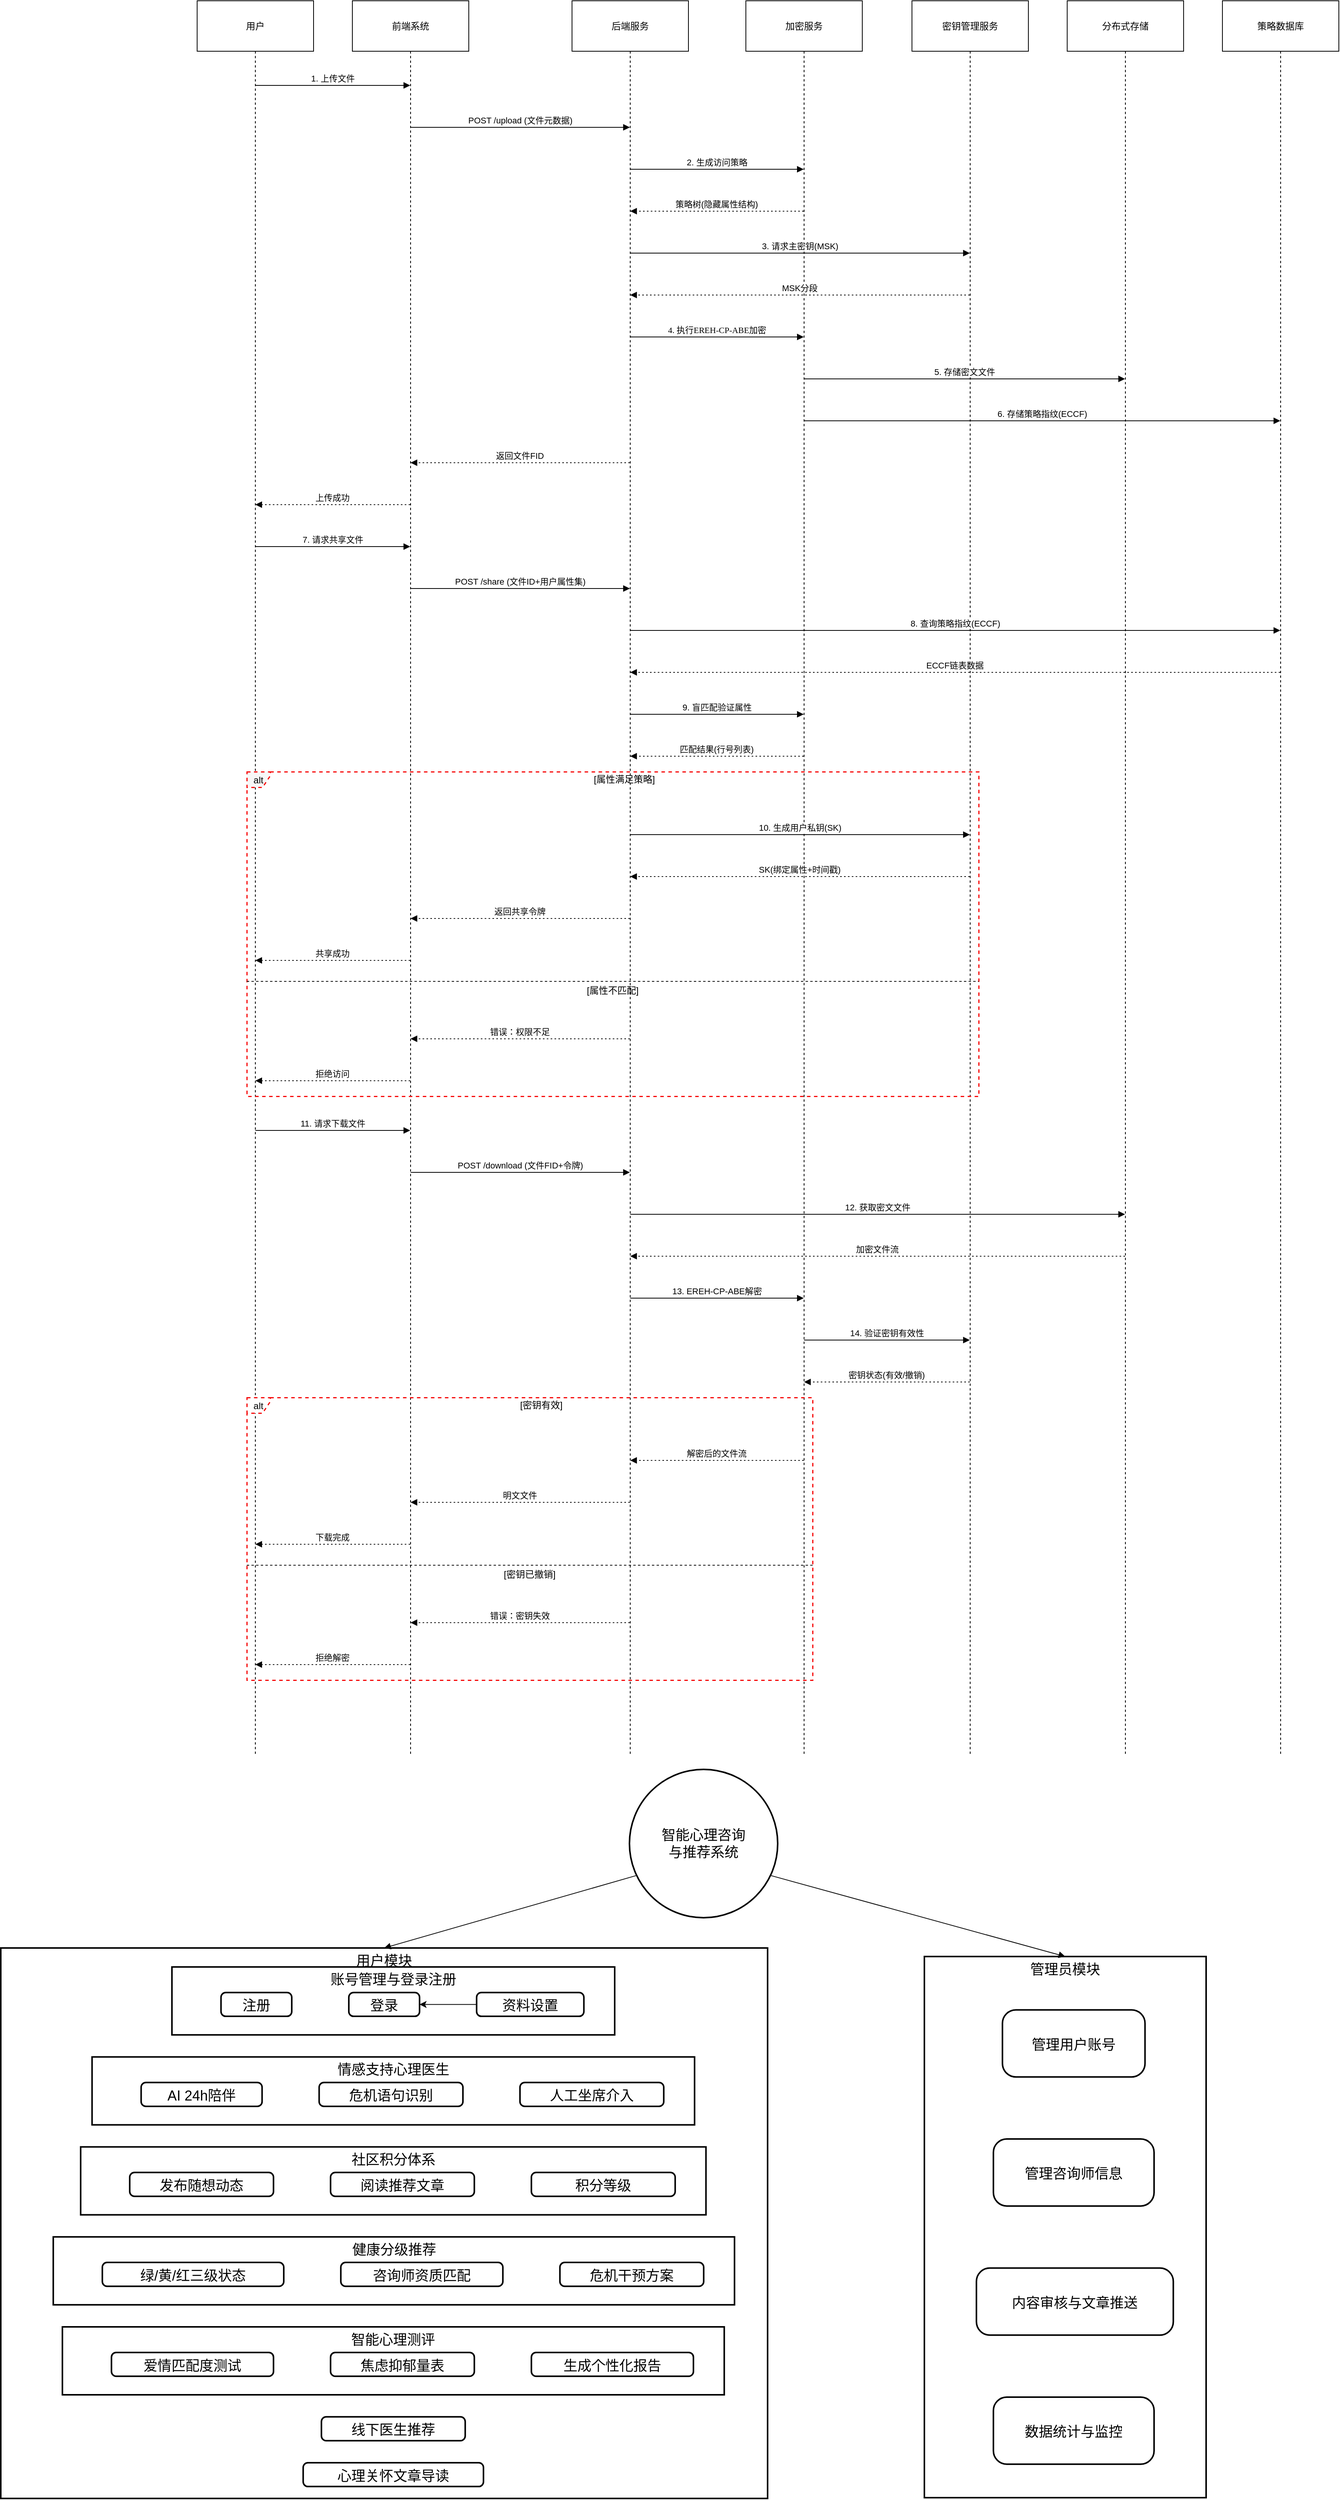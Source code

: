 <mxfile version="26.0.16">
  <diagram name="第 1 页" id="Wt3kxzSfhSOkOqK8eLt5">
    <mxGraphModel dx="3168" dy="1560" grid="0" gridSize="10" guides="1" tooltips="1" connect="1" arrows="1" fold="1" page="0" pageScale="1" pageWidth="827" pageHeight="1169" math="0" shadow="0">
      <root>
        <mxCell id="0" />
        <mxCell id="1" parent="0" />
        <mxCell id="6-oKIPQmINuv19Zhggfu-2" value="用户" style="shape=umlLifeline;perimeter=lifelinePerimeter;whiteSpace=wrap;container=1;dropTarget=0;collapsible=0;recursiveResize=0;outlineConnect=0;portConstraint=eastwest;newEdgeStyle={&quot;edgeStyle&quot;:&quot;elbowEdgeStyle&quot;,&quot;elbow&quot;:&quot;vertical&quot;,&quot;curved&quot;:0,&quot;rounded&quot;:0};size=65;" parent="1" vertex="1">
          <mxGeometry x="20" y="20" width="150" height="2258" as="geometry" />
        </mxCell>
        <mxCell id="6-oKIPQmINuv19Zhggfu-3" value="前端系统" style="shape=umlLifeline;perimeter=lifelinePerimeter;whiteSpace=wrap;container=1;dropTarget=0;collapsible=0;recursiveResize=0;outlineConnect=0;portConstraint=eastwest;newEdgeStyle={&quot;edgeStyle&quot;:&quot;elbowEdgeStyle&quot;,&quot;elbow&quot;:&quot;vertical&quot;,&quot;curved&quot;:0,&quot;rounded&quot;:0};size=65;" parent="1" vertex="1">
          <mxGeometry x="220" y="20" width="150" height="2258" as="geometry" />
        </mxCell>
        <mxCell id="6-oKIPQmINuv19Zhggfu-4" value="后端服务" style="shape=umlLifeline;perimeter=lifelinePerimeter;whiteSpace=wrap;container=1;dropTarget=0;collapsible=0;recursiveResize=0;outlineConnect=0;portConstraint=eastwest;newEdgeStyle={&quot;edgeStyle&quot;:&quot;elbowEdgeStyle&quot;,&quot;elbow&quot;:&quot;vertical&quot;,&quot;curved&quot;:0,&quot;rounded&quot;:0};size=65;" parent="1" vertex="1">
          <mxGeometry x="503" y="20" width="150" height="2258" as="geometry" />
        </mxCell>
        <mxCell id="6-oKIPQmINuv19Zhggfu-5" value="加密服务" style="shape=umlLifeline;perimeter=lifelinePerimeter;whiteSpace=wrap;container=1;dropTarget=0;collapsible=0;recursiveResize=0;outlineConnect=0;portConstraint=eastwest;newEdgeStyle={&quot;edgeStyle&quot;:&quot;elbowEdgeStyle&quot;,&quot;elbow&quot;:&quot;vertical&quot;,&quot;curved&quot;:0,&quot;rounded&quot;:0};size=65;" parent="1" vertex="1">
          <mxGeometry x="727" y="20" width="150" height="2258" as="geometry" />
        </mxCell>
        <mxCell id="6-oKIPQmINuv19Zhggfu-6" value="密钥管理服务" style="shape=umlLifeline;perimeter=lifelinePerimeter;whiteSpace=wrap;container=1;dropTarget=0;collapsible=0;recursiveResize=0;outlineConnect=0;portConstraint=eastwest;newEdgeStyle={&quot;edgeStyle&quot;:&quot;elbowEdgeStyle&quot;,&quot;elbow&quot;:&quot;vertical&quot;,&quot;curved&quot;:0,&quot;rounded&quot;:0};size=65;" parent="1" vertex="1">
          <mxGeometry x="941" y="20" width="150" height="2258" as="geometry" />
        </mxCell>
        <mxCell id="6-oKIPQmINuv19Zhggfu-7" value="分布式存储" style="shape=umlLifeline;perimeter=lifelinePerimeter;whiteSpace=wrap;container=1;dropTarget=0;collapsible=0;recursiveResize=0;outlineConnect=0;portConstraint=eastwest;newEdgeStyle={&quot;edgeStyle&quot;:&quot;elbowEdgeStyle&quot;,&quot;elbow&quot;:&quot;vertical&quot;,&quot;curved&quot;:0,&quot;rounded&quot;:0};size=65;" parent="1" vertex="1">
          <mxGeometry x="1141" y="20" width="150" height="2258" as="geometry" />
        </mxCell>
        <mxCell id="6-oKIPQmINuv19Zhggfu-8" value="策略数据库" style="shape=umlLifeline;perimeter=lifelinePerimeter;whiteSpace=wrap;container=1;dropTarget=0;collapsible=0;recursiveResize=0;outlineConnect=0;portConstraint=eastwest;newEdgeStyle={&quot;edgeStyle&quot;:&quot;elbowEdgeStyle&quot;,&quot;elbow&quot;:&quot;vertical&quot;,&quot;curved&quot;:0,&quot;rounded&quot;:0};size=65;" parent="1" vertex="1">
          <mxGeometry x="1341" y="20" width="150" height="2258" as="geometry" />
        </mxCell>
        <mxCell id="6-oKIPQmINuv19Zhggfu-9" value="alt" style="shape=umlFrame;dashed=1;pointerEvents=0;dropTarget=0;height=20;width=30;fillColor=light-dark(#f7f7f7, #ededed);strokeColor=light-dark(#f70808, #ededed);strokeWidth=1.5;" parent="1" vertex="1">
          <mxGeometry x="84" y="1013" width="943" height="418" as="geometry" />
        </mxCell>
        <mxCell id="6-oKIPQmINuv19Zhggfu-10" value="[属性满足策略]" style="text;align=center;verticalAlign=middle;whiteSpace=wrap;" parent="6-oKIPQmINuv19Zhggfu-9" vertex="1">
          <mxGeometry x="30" width="913" height="20" as="geometry" />
        </mxCell>
        <mxCell id="6-oKIPQmINuv19Zhggfu-11" value="[属性不匹配]" style="shape=line;dashed=1;whiteSpace=wrap;verticalAlign=top;labelPosition=center;verticalLabelPosition=middle;align=center;" parent="6-oKIPQmINuv19Zhggfu-9" vertex="1">
          <mxGeometry y="268" width="943" height="4" as="geometry" />
        </mxCell>
        <mxCell id="6-oKIPQmINuv19Zhggfu-12" value="alt" style="shape=umlFrame;dashed=1;pointerEvents=0;dropTarget=0;height=20;width=30;strokeColor=light-dark(#f50505, #ededed);strokeWidth=1.5;" parent="1" vertex="1">
          <mxGeometry x="84" y="1819" width="729" height="364" as="geometry" />
        </mxCell>
        <mxCell id="6-oKIPQmINuv19Zhggfu-13" value="[密钥有效]" style="text;align=center;verticalAlign=middle;whiteSpace=wrap;" parent="6-oKIPQmINuv19Zhggfu-12" vertex="1">
          <mxGeometry x="30" width="699" height="20" as="geometry" />
        </mxCell>
        <mxCell id="6-oKIPQmINuv19Zhggfu-14" value="[密钥已撤销]" style="shape=line;dashed=1;whiteSpace=wrap;verticalAlign=top;labelPosition=center;verticalLabelPosition=middle;align=center;" parent="6-oKIPQmINuv19Zhggfu-12" vertex="1">
          <mxGeometry y="214" width="729" height="4" as="geometry" />
        </mxCell>
        <mxCell id="6-oKIPQmINuv19Zhggfu-15" value="1. 上传文件" style="verticalAlign=bottom;edgeStyle=elbowEdgeStyle;elbow=vertical;curved=0;rounded=0;endArrow=block;" parent="1" source="6-oKIPQmINuv19Zhggfu-2" target="6-oKIPQmINuv19Zhggfu-3" edge="1">
          <mxGeometry relative="1" as="geometry">
            <Array as="points">
              <mxPoint x="204" y="129" />
            </Array>
          </mxGeometry>
        </mxCell>
        <mxCell id="6-oKIPQmINuv19Zhggfu-16" value="POST /upload (文件元数据)" style="verticalAlign=bottom;edgeStyle=elbowEdgeStyle;elbow=vertical;curved=0;rounded=0;endArrow=block;" parent="1" source="6-oKIPQmINuv19Zhggfu-3" target="6-oKIPQmINuv19Zhggfu-4" edge="1">
          <mxGeometry relative="1" as="geometry">
            <Array as="points">
              <mxPoint x="445" y="183" />
            </Array>
          </mxGeometry>
        </mxCell>
        <mxCell id="6-oKIPQmINuv19Zhggfu-17" value="2. 生成访问策略" style="verticalAlign=bottom;edgeStyle=elbowEdgeStyle;elbow=vertical;curved=0;rounded=0;endArrow=block;" parent="1" source="6-oKIPQmINuv19Zhggfu-4" target="6-oKIPQmINuv19Zhggfu-5" edge="1">
          <mxGeometry relative="1" as="geometry">
            <Array as="points">
              <mxPoint x="699" y="237" />
            </Array>
          </mxGeometry>
        </mxCell>
        <mxCell id="6-oKIPQmINuv19Zhggfu-18" value="策略树(隐藏属性结构)" style="verticalAlign=bottom;edgeStyle=elbowEdgeStyle;elbow=vertical;curved=0;rounded=0;dashed=1;dashPattern=2 3;endArrow=block;" parent="1" source="6-oKIPQmINuv19Zhggfu-5" target="6-oKIPQmINuv19Zhggfu-4" edge="1">
          <mxGeometry relative="1" as="geometry">
            <Array as="points">
              <mxPoint x="702" y="291" />
            </Array>
          </mxGeometry>
        </mxCell>
        <mxCell id="6-oKIPQmINuv19Zhggfu-19" value="3. 请求主密钥(MSK)" style="verticalAlign=bottom;edgeStyle=elbowEdgeStyle;elbow=vertical;curved=0;rounded=0;endArrow=block;" parent="1" source="6-oKIPQmINuv19Zhggfu-4" target="6-oKIPQmINuv19Zhggfu-6" edge="1">
          <mxGeometry relative="1" as="geometry">
            <Array as="points">
              <mxPoint x="806" y="345" />
            </Array>
          </mxGeometry>
        </mxCell>
        <mxCell id="6-oKIPQmINuv19Zhggfu-20" value="MSK分段" style="verticalAlign=bottom;edgeStyle=elbowEdgeStyle;elbow=vertical;curved=0;rounded=0;dashed=1;dashPattern=2 3;endArrow=block;" parent="1" source="6-oKIPQmINuv19Zhggfu-6" target="6-oKIPQmINuv19Zhggfu-4" edge="1">
          <mxGeometry relative="1" as="geometry">
            <Array as="points">
              <mxPoint x="809" y="399" />
            </Array>
          </mxGeometry>
        </mxCell>
        <mxCell id="6-oKIPQmINuv19Zhggfu-21" value="4. 执行EREH-CP-ABE加密" style="verticalAlign=bottom;edgeStyle=elbowEdgeStyle;elbow=horizontal;curved=0;rounded=0;endArrow=block;fontFamily=Times New Roman;" parent="1" source="6-oKIPQmINuv19Zhggfu-4" target="6-oKIPQmINuv19Zhggfu-5" edge="1">
          <mxGeometry x="0.003" relative="1" as="geometry">
            <Array as="points">
              <mxPoint x="699" y="453" />
            </Array>
            <mxPoint as="offset" />
          </mxGeometry>
        </mxCell>
        <mxCell id="6-oKIPQmINuv19Zhggfu-22" value="5. 存储密文文件" style="verticalAlign=bottom;edgeStyle=elbowEdgeStyle;elbow=vertical;curved=0;rounded=0;endArrow=block;" parent="1" source="6-oKIPQmINuv19Zhggfu-5" target="6-oKIPQmINuv19Zhggfu-7" edge="1">
          <mxGeometry relative="1" as="geometry">
            <Array as="points">
              <mxPoint x="1018" y="507" />
            </Array>
          </mxGeometry>
        </mxCell>
        <mxCell id="6-oKIPQmINuv19Zhggfu-23" value="6. 存储策略指纹(ECCF)" style="verticalAlign=bottom;edgeStyle=elbowEdgeStyle;elbow=vertical;curved=0;rounded=0;endArrow=block;" parent="1" source="6-oKIPQmINuv19Zhggfu-5" target="6-oKIPQmINuv19Zhggfu-8" edge="1">
          <mxGeometry relative="1" as="geometry">
            <Array as="points">
              <mxPoint x="1118" y="561" />
            </Array>
          </mxGeometry>
        </mxCell>
        <mxCell id="6-oKIPQmINuv19Zhggfu-24" value="返回文件FID" style="verticalAlign=bottom;edgeStyle=elbowEdgeStyle;elbow=vertical;curved=0;rounded=0;dashed=1;dashPattern=2 3;endArrow=block;" parent="1" source="6-oKIPQmINuv19Zhggfu-4" target="6-oKIPQmINuv19Zhggfu-3" edge="1">
          <mxGeometry relative="1" as="geometry">
            <Array as="points">
              <mxPoint x="448" y="615" />
            </Array>
          </mxGeometry>
        </mxCell>
        <mxCell id="6-oKIPQmINuv19Zhggfu-25" value="上传成功" style="verticalAlign=bottom;edgeStyle=elbowEdgeStyle;elbow=vertical;curved=0;rounded=0;dashed=1;dashPattern=2 3;endArrow=block;" parent="1" source="6-oKIPQmINuv19Zhggfu-3" target="6-oKIPQmINuv19Zhggfu-2" edge="1">
          <mxGeometry relative="1" as="geometry">
            <Array as="points">
              <mxPoint x="207" y="669" />
            </Array>
          </mxGeometry>
        </mxCell>
        <mxCell id="6-oKIPQmINuv19Zhggfu-26" value="7. 请求共享文件" style="verticalAlign=bottom;edgeStyle=elbowEdgeStyle;elbow=vertical;curved=0;rounded=0;endArrow=block;" parent="1" source="6-oKIPQmINuv19Zhggfu-2" target="6-oKIPQmINuv19Zhggfu-3" edge="1">
          <mxGeometry relative="1" as="geometry">
            <Array as="points">
              <mxPoint x="204" y="723" />
            </Array>
          </mxGeometry>
        </mxCell>
        <mxCell id="6-oKIPQmINuv19Zhggfu-27" value="POST /share (文件ID+用户属性集)" style="verticalAlign=bottom;edgeStyle=elbowEdgeStyle;elbow=vertical;curved=0;rounded=0;endArrow=block;" parent="1" source="6-oKIPQmINuv19Zhggfu-3" target="6-oKIPQmINuv19Zhggfu-4" edge="1">
          <mxGeometry relative="1" as="geometry">
            <Array as="points">
              <mxPoint x="445" y="777" />
            </Array>
          </mxGeometry>
        </mxCell>
        <mxCell id="6-oKIPQmINuv19Zhggfu-28" value="8. 查询策略指纹(ECCF)" style="verticalAlign=bottom;edgeStyle=elbowEdgeStyle;elbow=vertical;curved=0;rounded=0;endArrow=block;" parent="1" source="6-oKIPQmINuv19Zhggfu-4" target="6-oKIPQmINuv19Zhggfu-8" edge="1">
          <mxGeometry relative="1" as="geometry">
            <Array as="points">
              <mxPoint x="1006" y="831" />
            </Array>
          </mxGeometry>
        </mxCell>
        <mxCell id="6-oKIPQmINuv19Zhggfu-29" value="ECCF链表数据" style="verticalAlign=bottom;edgeStyle=elbowEdgeStyle;elbow=vertical;curved=0;rounded=0;dashed=1;dashPattern=2 3;endArrow=block;" parent="1" source="6-oKIPQmINuv19Zhggfu-8" target="6-oKIPQmINuv19Zhggfu-4" edge="1">
          <mxGeometry relative="1" as="geometry">
            <Array as="points">
              <mxPoint x="1009" y="885" />
            </Array>
          </mxGeometry>
        </mxCell>
        <mxCell id="6-oKIPQmINuv19Zhggfu-30" value="9. 盲匹配验证属性" style="verticalAlign=bottom;edgeStyle=elbowEdgeStyle;elbow=vertical;curved=0;rounded=0;endArrow=block;" parent="1" source="6-oKIPQmINuv19Zhggfu-4" target="6-oKIPQmINuv19Zhggfu-5" edge="1">
          <mxGeometry relative="1" as="geometry">
            <Array as="points">
              <mxPoint x="699" y="939" />
            </Array>
          </mxGeometry>
        </mxCell>
        <mxCell id="6-oKIPQmINuv19Zhggfu-31" value="匹配结果(行号列表)" style="verticalAlign=bottom;edgeStyle=elbowEdgeStyle;elbow=vertical;curved=0;rounded=0;dashed=1;dashPattern=2 3;endArrow=block;" parent="1" source="6-oKIPQmINuv19Zhggfu-5" target="6-oKIPQmINuv19Zhggfu-4" edge="1">
          <mxGeometry relative="1" as="geometry">
            <Array as="points">
              <mxPoint x="702" y="993" />
            </Array>
          </mxGeometry>
        </mxCell>
        <mxCell id="6-oKIPQmINuv19Zhggfu-32" value="10. 生成用户私钥(SK)" style="verticalAlign=bottom;edgeStyle=elbowEdgeStyle;elbow=vertical;curved=0;rounded=0;endArrow=block;" parent="1" source="6-oKIPQmINuv19Zhggfu-4" target="6-oKIPQmINuv19Zhggfu-6" edge="1">
          <mxGeometry relative="1" as="geometry">
            <Array as="points">
              <mxPoint x="806" y="1094" />
            </Array>
          </mxGeometry>
        </mxCell>
        <mxCell id="6-oKIPQmINuv19Zhggfu-33" value="SK(绑定属性+时间戳)" style="verticalAlign=bottom;edgeStyle=elbowEdgeStyle;elbow=vertical;curved=0;rounded=0;dashed=1;dashPattern=2 3;endArrow=block;" parent="1" source="6-oKIPQmINuv19Zhggfu-6" target="6-oKIPQmINuv19Zhggfu-4" edge="1">
          <mxGeometry relative="1" as="geometry">
            <Array as="points">
              <mxPoint x="809" y="1148" />
            </Array>
          </mxGeometry>
        </mxCell>
        <mxCell id="6-oKIPQmINuv19Zhggfu-34" value="返回共享令牌" style="verticalAlign=bottom;edgeStyle=elbowEdgeStyle;elbow=vertical;curved=0;rounded=0;dashed=1;dashPattern=2 3;endArrow=block;" parent="1" source="6-oKIPQmINuv19Zhggfu-4" target="6-oKIPQmINuv19Zhggfu-3" edge="1">
          <mxGeometry relative="1" as="geometry">
            <Array as="points">
              <mxPoint x="448" y="1202" />
            </Array>
          </mxGeometry>
        </mxCell>
        <mxCell id="6-oKIPQmINuv19Zhggfu-35" value="共享成功" style="verticalAlign=bottom;edgeStyle=elbowEdgeStyle;elbow=vertical;curved=0;rounded=0;dashed=1;dashPattern=2 3;endArrow=block;" parent="1" source="6-oKIPQmINuv19Zhggfu-3" target="6-oKIPQmINuv19Zhggfu-2" edge="1">
          <mxGeometry relative="1" as="geometry">
            <Array as="points">
              <mxPoint x="207" y="1256" />
            </Array>
          </mxGeometry>
        </mxCell>
        <mxCell id="6-oKIPQmINuv19Zhggfu-36" value="错误：权限不足" style="verticalAlign=bottom;edgeStyle=elbowEdgeStyle;elbow=vertical;curved=0;rounded=0;dashed=1;dashPattern=2 3;endArrow=block;" parent="1" source="6-oKIPQmINuv19Zhggfu-4" target="6-oKIPQmINuv19Zhggfu-3" edge="1">
          <mxGeometry relative="1" as="geometry">
            <Array as="points">
              <mxPoint x="448" y="1357" />
            </Array>
          </mxGeometry>
        </mxCell>
        <mxCell id="6-oKIPQmINuv19Zhggfu-37" value="拒绝访问" style="verticalAlign=bottom;edgeStyle=elbowEdgeStyle;elbow=vertical;curved=0;rounded=0;dashed=1;dashPattern=2 3;endArrow=block;" parent="1" source="6-oKIPQmINuv19Zhggfu-3" target="6-oKIPQmINuv19Zhggfu-2" edge="1">
          <mxGeometry relative="1" as="geometry">
            <Array as="points">
              <mxPoint x="207" y="1411" />
            </Array>
          </mxGeometry>
        </mxCell>
        <mxCell id="6-oKIPQmINuv19Zhggfu-38" value="11. 请求下载文件" style="verticalAlign=bottom;edgeStyle=elbowEdgeStyle;elbow=vertical;curved=0;rounded=0;endArrow=block;" parent="1" source="6-oKIPQmINuv19Zhggfu-2" target="6-oKIPQmINuv19Zhggfu-3" edge="1">
          <mxGeometry relative="1" as="geometry">
            <Array as="points">
              <mxPoint x="204" y="1475" />
            </Array>
          </mxGeometry>
        </mxCell>
        <mxCell id="6-oKIPQmINuv19Zhggfu-39" value="POST /download (文件FID+令牌)" style="verticalAlign=bottom;edgeStyle=elbowEdgeStyle;elbow=vertical;curved=0;rounded=0;endArrow=block;" parent="1" source="6-oKIPQmINuv19Zhggfu-3" target="6-oKIPQmINuv19Zhggfu-4" edge="1">
          <mxGeometry relative="1" as="geometry">
            <Array as="points">
              <mxPoint x="445" y="1529" />
            </Array>
          </mxGeometry>
        </mxCell>
        <mxCell id="6-oKIPQmINuv19Zhggfu-40" value="12. 获取密文文件" style="verticalAlign=bottom;edgeStyle=elbowEdgeStyle;elbow=vertical;curved=0;rounded=0;endArrow=block;" parent="1" source="6-oKIPQmINuv19Zhggfu-4" target="6-oKIPQmINuv19Zhggfu-7" edge="1">
          <mxGeometry relative="1" as="geometry">
            <Array as="points">
              <mxPoint x="906" y="1583" />
            </Array>
          </mxGeometry>
        </mxCell>
        <mxCell id="6-oKIPQmINuv19Zhggfu-41" value="加密文件流" style="verticalAlign=bottom;edgeStyle=elbowEdgeStyle;elbow=vertical;curved=0;rounded=0;dashed=1;dashPattern=2 3;endArrow=block;" parent="1" source="6-oKIPQmINuv19Zhggfu-7" target="6-oKIPQmINuv19Zhggfu-4" edge="1">
          <mxGeometry relative="1" as="geometry">
            <Array as="points">
              <mxPoint x="909" y="1637" />
            </Array>
          </mxGeometry>
        </mxCell>
        <mxCell id="6-oKIPQmINuv19Zhggfu-42" value="13. EREH-CP-ABE解密" style="verticalAlign=bottom;edgeStyle=elbowEdgeStyle;elbow=vertical;curved=0;rounded=0;endArrow=block;" parent="1" source="6-oKIPQmINuv19Zhggfu-4" target="6-oKIPQmINuv19Zhggfu-5" edge="1">
          <mxGeometry x="0.003" relative="1" as="geometry">
            <Array as="points">
              <mxPoint x="699" y="1691" />
            </Array>
            <mxPoint as="offset" />
          </mxGeometry>
        </mxCell>
        <mxCell id="6-oKIPQmINuv19Zhggfu-43" value="14. 验证密钥有效性" style="verticalAlign=bottom;edgeStyle=elbowEdgeStyle;elbow=vertical;curved=0;rounded=0;endArrow=block;" parent="1" source="6-oKIPQmINuv19Zhggfu-5" target="6-oKIPQmINuv19Zhggfu-6" edge="1">
          <mxGeometry relative="1" as="geometry">
            <Array as="points">
              <mxPoint x="918" y="1745" />
            </Array>
          </mxGeometry>
        </mxCell>
        <mxCell id="6-oKIPQmINuv19Zhggfu-44" value="密钥状态(有效/撤销)" style="verticalAlign=bottom;edgeStyle=elbowEdgeStyle;elbow=vertical;curved=0;rounded=0;dashed=1;dashPattern=2 3;endArrow=block;" parent="1" source="6-oKIPQmINuv19Zhggfu-6" target="6-oKIPQmINuv19Zhggfu-5" edge="1">
          <mxGeometry relative="1" as="geometry">
            <Array as="points">
              <mxPoint x="921" y="1799" />
            </Array>
          </mxGeometry>
        </mxCell>
        <mxCell id="6-oKIPQmINuv19Zhggfu-45" value="解密后的文件流" style="verticalAlign=bottom;edgeStyle=elbowEdgeStyle;elbow=vertical;curved=0;rounded=0;dashed=1;dashPattern=2 3;endArrow=block;" parent="1" source="6-oKIPQmINuv19Zhggfu-5" target="6-oKIPQmINuv19Zhggfu-4" edge="1">
          <mxGeometry relative="1" as="geometry">
            <Array as="points">
              <mxPoint x="702" y="1900" />
            </Array>
          </mxGeometry>
        </mxCell>
        <mxCell id="6-oKIPQmINuv19Zhggfu-46" value="明文文件" style="verticalAlign=bottom;edgeStyle=elbowEdgeStyle;elbow=vertical;curved=0;rounded=0;dashed=1;dashPattern=2 3;endArrow=block;" parent="1" source="6-oKIPQmINuv19Zhggfu-4" target="6-oKIPQmINuv19Zhggfu-3" edge="1">
          <mxGeometry relative="1" as="geometry">
            <Array as="points">
              <mxPoint x="448" y="1954" />
            </Array>
          </mxGeometry>
        </mxCell>
        <mxCell id="6-oKIPQmINuv19Zhggfu-47" value="下载完成" style="verticalAlign=bottom;edgeStyle=elbowEdgeStyle;elbow=vertical;curved=0;rounded=0;dashed=1;dashPattern=2 3;endArrow=block;" parent="1" source="6-oKIPQmINuv19Zhggfu-3" target="6-oKIPQmINuv19Zhggfu-2" edge="1">
          <mxGeometry relative="1" as="geometry">
            <Array as="points">
              <mxPoint x="207" y="2008" />
            </Array>
          </mxGeometry>
        </mxCell>
        <mxCell id="6-oKIPQmINuv19Zhggfu-48" value="错误：密钥失效" style="verticalAlign=bottom;edgeStyle=elbowEdgeStyle;elbow=vertical;curved=0;rounded=0;dashed=1;dashPattern=2 3;endArrow=block;" parent="1" source="6-oKIPQmINuv19Zhggfu-4" target="6-oKIPQmINuv19Zhggfu-3" edge="1">
          <mxGeometry relative="1" as="geometry">
            <Array as="points">
              <mxPoint x="448" y="2109" />
            </Array>
          </mxGeometry>
        </mxCell>
        <mxCell id="6-oKIPQmINuv19Zhggfu-49" value="拒绝解密" style="verticalAlign=bottom;edgeStyle=elbowEdgeStyle;elbow=vertical;curved=0;rounded=0;dashed=1;dashPattern=2 3;endArrow=block;" parent="1" source="6-oKIPQmINuv19Zhggfu-3" target="6-oKIPQmINuv19Zhggfu-2" edge="1">
          <mxGeometry relative="1" as="geometry">
            <Array as="points">
              <mxPoint x="207" y="2163" />
            </Array>
          </mxGeometry>
        </mxCell>
        <mxCell id="BmLDY_Mj_nGL2o0oSZKm-1" value="管理员模块" style="whiteSpace=wrap;strokeWidth=2;verticalAlign=top;fontSize=18;" vertex="1" parent="1">
          <mxGeometry x="957" y="2539" width="363" height="697" as="geometry" />
        </mxCell>
        <mxCell id="BmLDY_Mj_nGL2o0oSZKm-2" value="管理用户账号" style="rounded=1;arcSize=20;strokeWidth=2;fontSize=18;" vertex="1" parent="BmLDY_Mj_nGL2o0oSZKm-1">
          <mxGeometry x="100.59" y="68.741" width="183.687" height="86.326" as="geometry" />
        </mxCell>
        <mxCell id="BmLDY_Mj_nGL2o0oSZKm-3" value="管理咨询师信息" style="rounded=1;arcSize=20;strokeWidth=2;fontSize=18;" vertex="1" parent="BmLDY_Mj_nGL2o0oSZKm-1">
          <mxGeometry x="88.928" y="234.998" width="207.012" height="86.326" as="geometry" />
        </mxCell>
        <mxCell id="BmLDY_Mj_nGL2o0oSZKm-4" value="内容审核与文章推送" style="rounded=1;arcSize=20;strokeWidth=2;fontSize=18;" vertex="1" parent="BmLDY_Mj_nGL2o0oSZKm-1">
          <mxGeometry x="67.06" y="401.255" width="253.663" height="86.326" as="geometry" />
        </mxCell>
        <mxCell id="BmLDY_Mj_nGL2o0oSZKm-5" value="数据统计与监控" style="rounded=1;arcSize=20;strokeWidth=2;fontSize=18;" vertex="1" parent="BmLDY_Mj_nGL2o0oSZKm-1">
          <mxGeometry x="88.928" y="567.511" width="207.012" height="86.326" as="geometry" />
        </mxCell>
        <mxCell id="BmLDY_Mj_nGL2o0oSZKm-6" value="用户模块" style="whiteSpace=wrap;strokeWidth=2;verticalAlign=top;fontSize=18;" vertex="1" parent="1">
          <mxGeometry x="-233" y="2528" width="988" height="709" as="geometry" />
        </mxCell>
        <mxCell id="BmLDY_Mj_nGL2o0oSZKm-7" value="账号管理与登录注册" style="whiteSpace=wrap;strokeWidth=2;verticalAlign=top;fontSize=18;" vertex="1" parent="BmLDY_Mj_nGL2o0oSZKm-6">
          <mxGeometry x="220.536" y="24.429" width="570.452" height="87.489" as="geometry" />
        </mxCell>
        <mxCell id="BmLDY_Mj_nGL2o0oSZKm-8" value="注册" style="rounded=1;arcSize=20;strokeWidth=2;fontSize=18;" vertex="1" parent="BmLDY_Mj_nGL2o0oSZKm-7">
          <mxGeometry x="63.22" y="32.95" width="91.155" height="30.678" as="geometry" />
        </mxCell>
        <mxCell id="BmLDY_Mj_nGL2o0oSZKm-9" value="登录" style="rounded=1;arcSize=20;strokeWidth=2;fontSize=18;" vertex="1" parent="BmLDY_Mj_nGL2o0oSZKm-7">
          <mxGeometry x="227.887" y="32.95" width="91.155" height="30.678" as="geometry" />
        </mxCell>
        <mxCell id="BmLDY_Mj_nGL2o0oSZKm-32" value="" style="edgeStyle=orthogonalEdgeStyle;rounded=0;orthogonalLoop=1;jettySize=auto;html=1;" edge="1" parent="BmLDY_Mj_nGL2o0oSZKm-7" source="BmLDY_Mj_nGL2o0oSZKm-10" target="BmLDY_Mj_nGL2o0oSZKm-9">
          <mxGeometry relative="1" as="geometry" />
        </mxCell>
        <mxCell id="BmLDY_Mj_nGL2o0oSZKm-10" value="资料设置" style="rounded=1;arcSize=20;strokeWidth=2;fontSize=18;" vertex="1" parent="BmLDY_Mj_nGL2o0oSZKm-7">
          <mxGeometry x="392.554" y="32.95" width="138.202" height="30.678" as="geometry" />
        </mxCell>
        <mxCell id="BmLDY_Mj_nGL2o0oSZKm-11" value="情感支持心理医生" style="whiteSpace=wrap;strokeWidth=2;verticalAlign=top;fontSize=18;" vertex="1" parent="BmLDY_Mj_nGL2o0oSZKm-6">
          <mxGeometry x="117.619" y="140.323" width="776.286" height="87.489" as="geometry" />
        </mxCell>
        <mxCell id="BmLDY_Mj_nGL2o0oSZKm-12" value="AI 24h陪伴" style="rounded=1;arcSize=20;strokeWidth=2;fontSize=18;" vertex="1" parent="BmLDY_Mj_nGL2o0oSZKm-11">
          <mxGeometry x="63.22" y="32.95" width="155.845" height="30.678" as="geometry" />
        </mxCell>
        <mxCell id="BmLDY_Mj_nGL2o0oSZKm-13" value="危机语句识别" style="rounded=1;arcSize=20;strokeWidth=2;fontSize=18;" vertex="1" parent="BmLDY_Mj_nGL2o0oSZKm-11">
          <mxGeometry x="292.577" y="32.95" width="185.25" height="30.678" as="geometry" />
        </mxCell>
        <mxCell id="BmLDY_Mj_nGL2o0oSZKm-14" value="人工坐席介入" style="rounded=1;arcSize=20;strokeWidth=2;fontSize=18;" vertex="1" parent="BmLDY_Mj_nGL2o0oSZKm-11">
          <mxGeometry x="551.339" y="32.95" width="185.25" height="30.678" as="geometry" />
        </mxCell>
        <mxCell id="BmLDY_Mj_nGL2o0oSZKm-15" value="社区积分体系" style="whiteSpace=wrap;strokeWidth=2;verticalAlign=top;fontSize=18;" vertex="1" parent="BmLDY_Mj_nGL2o0oSZKm-6">
          <mxGeometry x="102.917" y="256.217" width="805.69" height="87.489" as="geometry" />
        </mxCell>
        <mxCell id="BmLDY_Mj_nGL2o0oSZKm-16" value="发布随想动态" style="rounded=1;arcSize=20;strokeWidth=2;fontSize=18;" vertex="1" parent="BmLDY_Mj_nGL2o0oSZKm-15">
          <mxGeometry x="63.22" y="32.95" width="185.25" height="30.678" as="geometry" />
        </mxCell>
        <mxCell id="BmLDY_Mj_nGL2o0oSZKm-17" value="阅读推荐文章" style="rounded=1;arcSize=20;strokeWidth=2;fontSize=18;" vertex="1" parent="BmLDY_Mj_nGL2o0oSZKm-15">
          <mxGeometry x="321.982" y="32.95" width="185.25" height="30.678" as="geometry" />
        </mxCell>
        <mxCell id="BmLDY_Mj_nGL2o0oSZKm-18" value="积分等级" style="rounded=1;arcSize=20;strokeWidth=2;fontSize=18;" vertex="1" parent="BmLDY_Mj_nGL2o0oSZKm-15">
          <mxGeometry x="580.744" y="32.95" width="185.25" height="30.678" as="geometry" />
        </mxCell>
        <mxCell id="BmLDY_Mj_nGL2o0oSZKm-19" value="健康分级推荐" style="whiteSpace=wrap;strokeWidth=2;verticalAlign=top;fontSize=18;" vertex="1" parent="BmLDY_Mj_nGL2o0oSZKm-6">
          <mxGeometry x="67.631" y="372.111" width="877.732" height="87.489" as="geometry" />
        </mxCell>
        <mxCell id="BmLDY_Mj_nGL2o0oSZKm-20" value="绿/黄/红三级状态" style="rounded=1;arcSize=20;strokeWidth=2;fontSize=18;" vertex="1" parent="BmLDY_Mj_nGL2o0oSZKm-19">
          <mxGeometry x="63.22" y="32.95" width="233.768" height="30.678" as="geometry" />
        </mxCell>
        <mxCell id="BmLDY_Mj_nGL2o0oSZKm-21" value="咨询师资质匹配" style="rounded=1;arcSize=20;strokeWidth=2;fontSize=18;" vertex="1" parent="BmLDY_Mj_nGL2o0oSZKm-19">
          <mxGeometry x="370.5" y="32.95" width="208.774" height="30.678" as="geometry" />
        </mxCell>
        <mxCell id="BmLDY_Mj_nGL2o0oSZKm-22" value="危机干预方案" style="rounded=1;arcSize=20;strokeWidth=2;fontSize=18;" vertex="1" parent="BmLDY_Mj_nGL2o0oSZKm-19">
          <mxGeometry x="652.786" y="32.95" width="185.25" height="30.678" as="geometry" />
        </mxCell>
        <mxCell id="BmLDY_Mj_nGL2o0oSZKm-23" value="智能心理测评" style="whiteSpace=wrap;strokeWidth=2;verticalAlign=top;fontSize=18;" vertex="1" parent="BmLDY_Mj_nGL2o0oSZKm-6">
          <mxGeometry x="79.393" y="488.006" width="852.738" height="87.489" as="geometry" />
        </mxCell>
        <mxCell id="BmLDY_Mj_nGL2o0oSZKm-24" value="爱情匹配度测试" style="rounded=1;arcSize=20;strokeWidth=2;fontSize=18;" vertex="1" parent="BmLDY_Mj_nGL2o0oSZKm-23">
          <mxGeometry x="63.22" y="32.95" width="208.774" height="30.678" as="geometry" />
        </mxCell>
        <mxCell id="BmLDY_Mj_nGL2o0oSZKm-25" value="焦虑抑郁量表" style="rounded=1;arcSize=20;strokeWidth=2;fontSize=18;" vertex="1" parent="BmLDY_Mj_nGL2o0oSZKm-23">
          <mxGeometry x="345.506" y="32.95" width="185.25" height="30.678" as="geometry" />
        </mxCell>
        <mxCell id="BmLDY_Mj_nGL2o0oSZKm-26" value="生成个性化报告" style="rounded=1;arcSize=20;strokeWidth=2;fontSize=18;" vertex="1" parent="BmLDY_Mj_nGL2o0oSZKm-23">
          <mxGeometry x="604.268" y="32.95" width="208.774" height="30.678" as="geometry" />
        </mxCell>
        <mxCell id="BmLDY_Mj_nGL2o0oSZKm-27" value="线下医生推荐" style="rounded=1;arcSize=20;strokeWidth=2;fontSize=18;" vertex="1" parent="BmLDY_Mj_nGL2o0oSZKm-6">
          <mxGeometry x="413.137" y="603.9" width="185.25" height="30.678" as="geometry" />
        </mxCell>
        <mxCell id="BmLDY_Mj_nGL2o0oSZKm-28" value="心理关怀文章导读" style="rounded=1;arcSize=20;strokeWidth=2;fontSize=18;" vertex="1" parent="BmLDY_Mj_nGL2o0oSZKm-6">
          <mxGeometry x="389.613" y="662.983" width="232.298" height="30.678" as="geometry" />
        </mxCell>
        <mxCell id="BmLDY_Mj_nGL2o0oSZKm-29" value="智能心理咨询&#xa;与推荐系统" style="ellipse;aspect=fixed;strokeWidth=2;whiteSpace=wrap;fontSize=18;" vertex="1" parent="1">
          <mxGeometry x="577" y="2298" width="191" height="191" as="geometry" />
        </mxCell>
        <mxCell id="BmLDY_Mj_nGL2o0oSZKm-30" value="" style="startArrow=none;endArrow=block;exitX=0;exitY=0.74;entryX=0.5;entryY=0;rounded=0;fontSize=18;" edge="1" parent="1" source="BmLDY_Mj_nGL2o0oSZKm-29" target="BmLDY_Mj_nGL2o0oSZKm-6">
          <mxGeometry relative="1" as="geometry" />
        </mxCell>
        <mxCell id="BmLDY_Mj_nGL2o0oSZKm-31" value="" style="startArrow=none;endArrow=block;exitX=1;exitY=0.74;entryX=0.5;entryY=0;rounded=0;fontSize=18;" edge="1" parent="1" source="BmLDY_Mj_nGL2o0oSZKm-29" target="BmLDY_Mj_nGL2o0oSZKm-1">
          <mxGeometry relative="1" as="geometry" />
        </mxCell>
      </root>
    </mxGraphModel>
  </diagram>
</mxfile>
